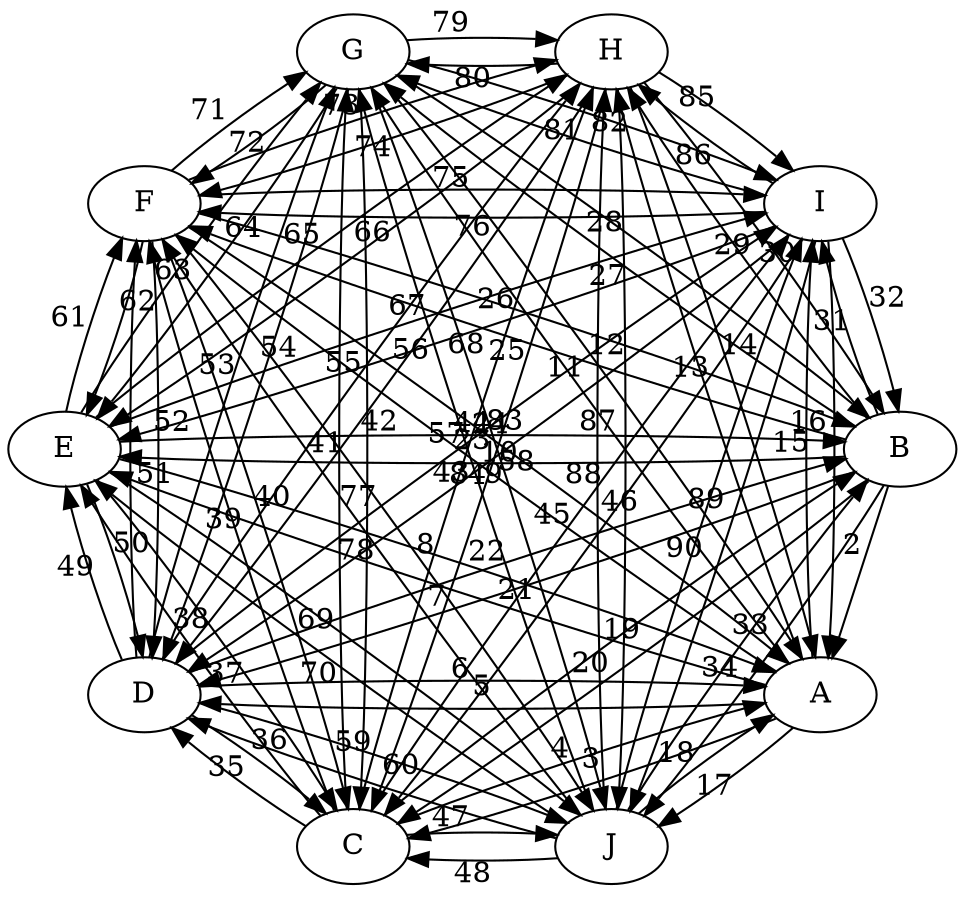 digraph G {
    layout = circo;

    A;
    B;
    C;
    D;
    E;
    F;
    G;
    H;
    I;
    J;

    B -> A [label = "2", weight = "2"];

    A -> C [label = "3", weight = "3"];
    C -> A [label = "4", weight = "4"];

    A -> D [label = "5", weight = "5"];
    D -> A [label = "6", weight = "6"];

    A -> E [label = "7", weight = "7"];
    E -> A [label = "8", weight = "8"];

    A -> F [label = "9", weight = "9"];
    F -> A [label = "10", weight = "10"];

    A -> G [label = "11", weight = "11"];
    G -> A [label = "12", weight = "12"];

    A -> H [label = "13", weight = "13"];
    H -> A [label = "14", weight = "14"];

    A -> I [label = "15", weight = "15"];
    I -> A [label = "16", weight = "16"];

    A -> J [label = "17", weight = "17"];
    J -> A [label = "18", weight = "18"];

    B -> C [label = "19", weight = "19"];
    C -> B [label = "20", weight = "20"];

    B -> D [label = "21", weight = "21"];
    D -> B [label = "22", weight = "22"];

    B -> E [label = "23", weight = "23"];
    E -> B [label = "24", weight = "24"];

    B -> F [label = "25", weight = "25"];
    F -> B [label = "26", weight = "26"];

    B -> G [label = "27", weight = "27"];
    G -> B [label = "28", weight = "28"];

    B -> H [label = "29", weight = "29"];
    H -> B [label = "30", weight = "30"];

    B -> I [label = "31", weight = "31"];
    I -> B [label = "32", weight = "32"];

    B -> J [label = "33", weight = "33"];
    J -> B [label = "34", weight = "34"];

    C -> D [label = "35", weight = "35"];
    D -> C [label = "36", weight = "36"];

    C -> E [label = "37", weight = "37"];
    E -> C [label = "38", weight = "38"];

    C -> F [label = "39", weight = "39"];
    F -> C [label = "40", weight = "40"];

    C -> G [label = "41", weight = "41"];
    G -> C [label = "42", weight = "42"];

    C -> H [label = "43", weight = "43"];
    H -> C [label = "44", weight = "44"];

    C -> I [label = "45", weight = "45"];
    I -> C [label = "46", weight = "46"];

    C -> J [label = "47", weight = "47"];
    J -> C [label = "48", weight = "48"];

    D -> E [label = "49", weight = "49"];
    E -> D [label = "50", weight = "50"];

    D -> F [label = "51", weight = "51"];
    F -> D [label = "52", weight = "52"];

    D -> G [label = "53", weight = "53"];
    G -> D [label = "54", weight = "54"];

    D -> H [label = "55", weight = "55"];
    H -> D [label = "56", weight = "56"];

    D -> I [label = "57", weight = "57"];
    I -> D [label = "58", weight = "58"];

    D -> J [label = "59", weight = "59"];
    J -> D [label = "60", weight = "60"];

    E -> F [label = "61", weight = "61"];
    F -> E [label = "62", weight = "62"];

    E -> G [label = "63", weight = "63"];
    G -> E [label = "64", weight = "64"];

    E -> H [label = "65", weight = "65"];
    H -> E [label = "66", weight = "66"];

    E -> I [label = "67", weight = "67"];
    I -> E [label = "68", weight = "68"];

    E -> J [label = "69", weight = "69"];
    J -> E [label = "70", weight = "70"];

    F -> G [label = "71", weight = "71"];
    G -> F [label = "72", weight = "72"];

    F -> H [label = "73", weight = "73"];
    H -> F [label = "74", weight = "74"];

    F -> I [label = "75", weight = "75"];
    I -> F [label = "76", weight = "76"];

    F -> J [label = "77", weight = "77"];
    J -> F [label = "78", weight = "78"];

    G -> H [label = "79", weight = "79"];
    H -> G [label = "80", weight = "80"];

    G -> I [label = "81", weight = "81"];
    I -> G [label = "82", weight = "82"];

    G -> J [label = "83", weight = "83"];
    J -> G [label = "84", weight = "84"];

    H -> I [label = "85", weight = "85"];
    I -> H [label = "86", weight = "86"];

    H -> J [label = "87", weight = "87"];
    J -> H [label = "88", weight = "88"];

    I -> J [label = "89", weight = "89"];
    J -> I [label = "90", weight = "90"];
}
